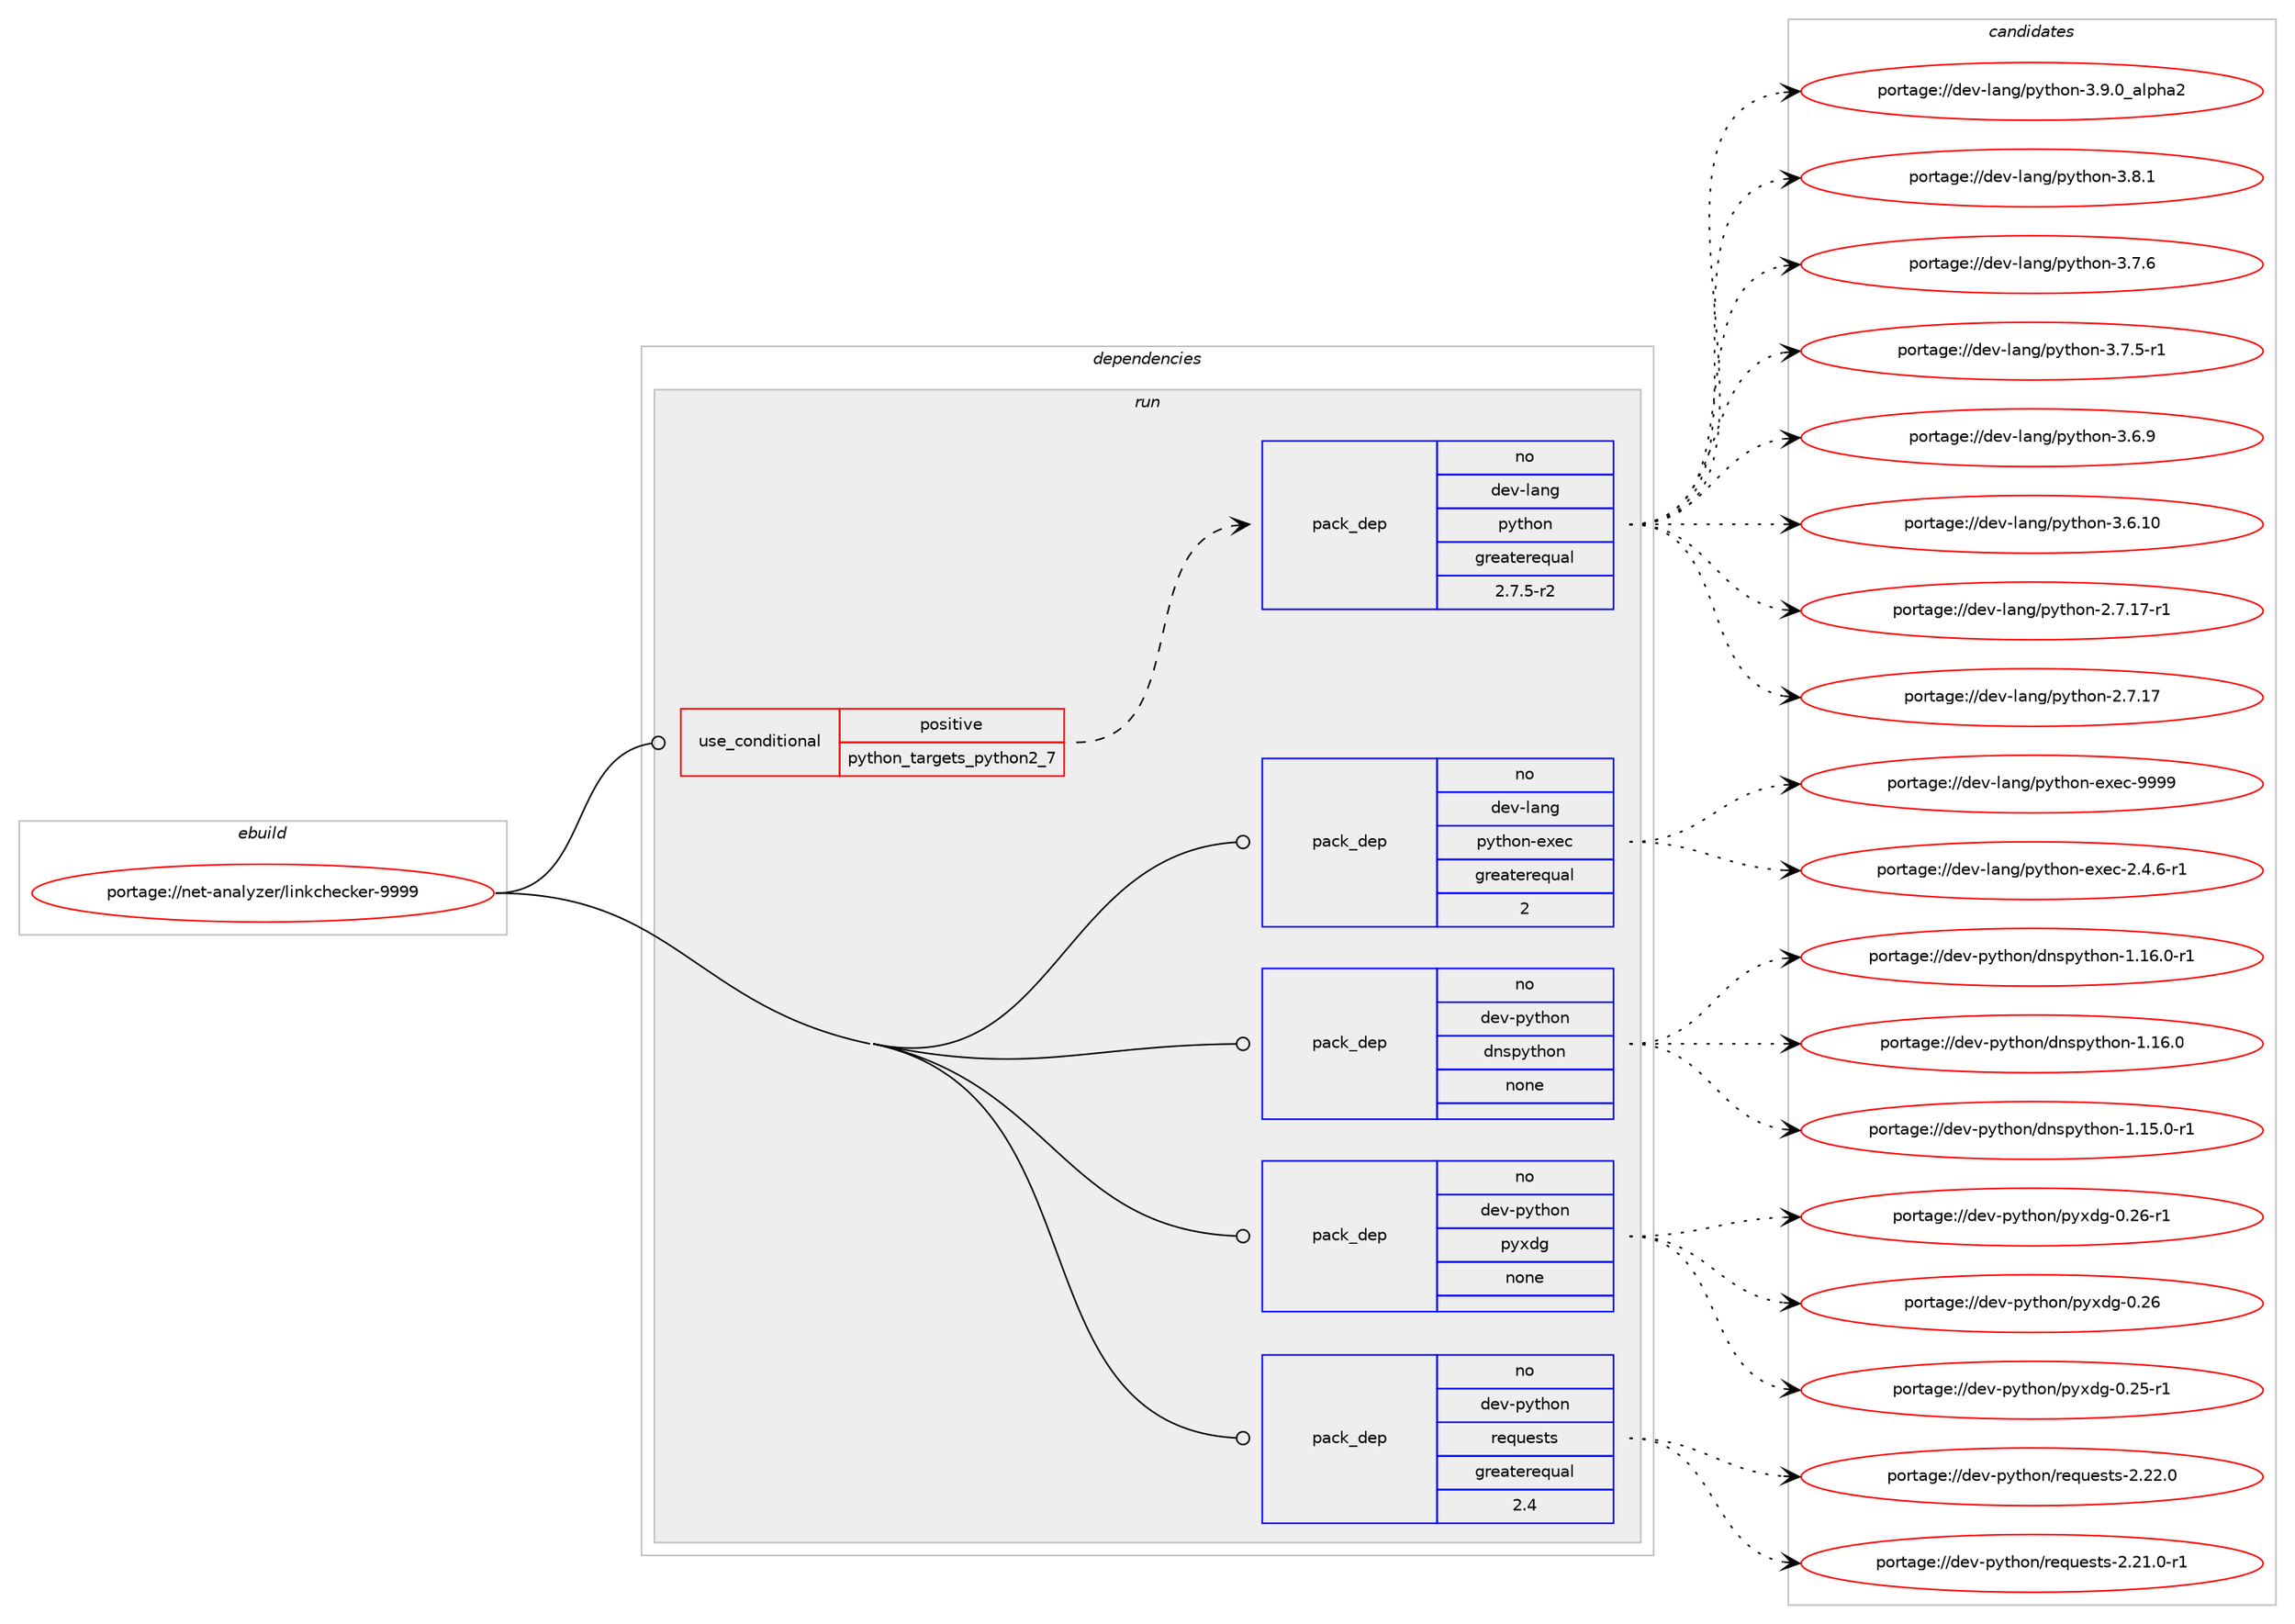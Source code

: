 digraph prolog {

# *************
# Graph options
# *************

newrank=true;
concentrate=true;
compound=true;
graph [rankdir=LR,fontname=Helvetica,fontsize=10,ranksep=1.5];#, ranksep=2.5, nodesep=0.2];
edge  [arrowhead=vee];
node  [fontname=Helvetica,fontsize=10];

# **********
# The ebuild
# **********

subgraph cluster_leftcol {
color=gray;
rank=same;
label=<<i>ebuild</i>>;
id [label="portage://net-analyzer/linkchecker-9999", color=red, width=4, href="../net-analyzer/linkchecker-9999.svg"];
}

# ****************
# The dependencies
# ****************

subgraph cluster_midcol {
color=gray;
label=<<i>dependencies</i>>;
subgraph cluster_compile {
fillcolor="#eeeeee";
style=filled;
label=<<i>compile</i>>;
}
subgraph cluster_compileandrun {
fillcolor="#eeeeee";
style=filled;
label=<<i>compile and run</i>>;
}
subgraph cluster_run {
fillcolor="#eeeeee";
style=filled;
label=<<i>run</i>>;
subgraph cond36890 {
dependency169681 [label=<<TABLE BORDER="0" CELLBORDER="1" CELLSPACING="0" CELLPADDING="4"><TR><TD ROWSPAN="3" CELLPADDING="10">use_conditional</TD></TR><TR><TD>positive</TD></TR><TR><TD>python_targets_python2_7</TD></TR></TABLE>>, shape=none, color=red];
subgraph pack130077 {
dependency169682 [label=<<TABLE BORDER="0" CELLBORDER="1" CELLSPACING="0" CELLPADDING="4" WIDTH="220"><TR><TD ROWSPAN="6" CELLPADDING="30">pack_dep</TD></TR><TR><TD WIDTH="110">no</TD></TR><TR><TD>dev-lang</TD></TR><TR><TD>python</TD></TR><TR><TD>greaterequal</TD></TR><TR><TD>2.7.5-r2</TD></TR></TABLE>>, shape=none, color=blue];
}
dependency169681:e -> dependency169682:w [weight=20,style="dashed",arrowhead="vee"];
}
id:e -> dependency169681:w [weight=20,style="solid",arrowhead="odot"];
subgraph pack130078 {
dependency169683 [label=<<TABLE BORDER="0" CELLBORDER="1" CELLSPACING="0" CELLPADDING="4" WIDTH="220"><TR><TD ROWSPAN="6" CELLPADDING="30">pack_dep</TD></TR><TR><TD WIDTH="110">no</TD></TR><TR><TD>dev-lang</TD></TR><TR><TD>python-exec</TD></TR><TR><TD>greaterequal</TD></TR><TR><TD>2</TD></TR></TABLE>>, shape=none, color=blue];
}
id:e -> dependency169683:w [weight=20,style="solid",arrowhead="odot"];
subgraph pack130079 {
dependency169684 [label=<<TABLE BORDER="0" CELLBORDER="1" CELLSPACING="0" CELLPADDING="4" WIDTH="220"><TR><TD ROWSPAN="6" CELLPADDING="30">pack_dep</TD></TR><TR><TD WIDTH="110">no</TD></TR><TR><TD>dev-python</TD></TR><TR><TD>dnspython</TD></TR><TR><TD>none</TD></TR><TR><TD></TD></TR></TABLE>>, shape=none, color=blue];
}
id:e -> dependency169684:w [weight=20,style="solid",arrowhead="odot"];
subgraph pack130080 {
dependency169685 [label=<<TABLE BORDER="0" CELLBORDER="1" CELLSPACING="0" CELLPADDING="4" WIDTH="220"><TR><TD ROWSPAN="6" CELLPADDING="30">pack_dep</TD></TR><TR><TD WIDTH="110">no</TD></TR><TR><TD>dev-python</TD></TR><TR><TD>pyxdg</TD></TR><TR><TD>none</TD></TR><TR><TD></TD></TR></TABLE>>, shape=none, color=blue];
}
id:e -> dependency169685:w [weight=20,style="solid",arrowhead="odot"];
subgraph pack130081 {
dependency169686 [label=<<TABLE BORDER="0" CELLBORDER="1" CELLSPACING="0" CELLPADDING="4" WIDTH="220"><TR><TD ROWSPAN="6" CELLPADDING="30">pack_dep</TD></TR><TR><TD WIDTH="110">no</TD></TR><TR><TD>dev-python</TD></TR><TR><TD>requests</TD></TR><TR><TD>greaterequal</TD></TR><TR><TD>2.4</TD></TR></TABLE>>, shape=none, color=blue];
}
id:e -> dependency169686:w [weight=20,style="solid",arrowhead="odot"];
}
}

# **************
# The candidates
# **************

subgraph cluster_choices {
rank=same;
color=gray;
label=<<i>candidates</i>>;

subgraph choice130077 {
color=black;
nodesep=1;
choice10010111845108971101034711212111610411111045514657464895971081121049750 [label="portage://dev-lang/python-3.9.0_alpha2", color=red, width=4,href="../dev-lang/python-3.9.0_alpha2.svg"];
choice100101118451089711010347112121116104111110455146564649 [label="portage://dev-lang/python-3.8.1", color=red, width=4,href="../dev-lang/python-3.8.1.svg"];
choice100101118451089711010347112121116104111110455146554654 [label="portage://dev-lang/python-3.7.6", color=red, width=4,href="../dev-lang/python-3.7.6.svg"];
choice1001011184510897110103471121211161041111104551465546534511449 [label="portage://dev-lang/python-3.7.5-r1", color=red, width=4,href="../dev-lang/python-3.7.5-r1.svg"];
choice100101118451089711010347112121116104111110455146544657 [label="portage://dev-lang/python-3.6.9", color=red, width=4,href="../dev-lang/python-3.6.9.svg"];
choice10010111845108971101034711212111610411111045514654464948 [label="portage://dev-lang/python-3.6.10", color=red, width=4,href="../dev-lang/python-3.6.10.svg"];
choice100101118451089711010347112121116104111110455046554649554511449 [label="portage://dev-lang/python-2.7.17-r1", color=red, width=4,href="../dev-lang/python-2.7.17-r1.svg"];
choice10010111845108971101034711212111610411111045504655464955 [label="portage://dev-lang/python-2.7.17", color=red, width=4,href="../dev-lang/python-2.7.17.svg"];
dependency169682:e -> choice10010111845108971101034711212111610411111045514657464895971081121049750:w [style=dotted,weight="100"];
dependency169682:e -> choice100101118451089711010347112121116104111110455146564649:w [style=dotted,weight="100"];
dependency169682:e -> choice100101118451089711010347112121116104111110455146554654:w [style=dotted,weight="100"];
dependency169682:e -> choice1001011184510897110103471121211161041111104551465546534511449:w [style=dotted,weight="100"];
dependency169682:e -> choice100101118451089711010347112121116104111110455146544657:w [style=dotted,weight="100"];
dependency169682:e -> choice10010111845108971101034711212111610411111045514654464948:w [style=dotted,weight="100"];
dependency169682:e -> choice100101118451089711010347112121116104111110455046554649554511449:w [style=dotted,weight="100"];
dependency169682:e -> choice10010111845108971101034711212111610411111045504655464955:w [style=dotted,weight="100"];
}
subgraph choice130078 {
color=black;
nodesep=1;
choice10010111845108971101034711212111610411111045101120101994557575757 [label="portage://dev-lang/python-exec-9999", color=red, width=4,href="../dev-lang/python-exec-9999.svg"];
choice10010111845108971101034711212111610411111045101120101994550465246544511449 [label="portage://dev-lang/python-exec-2.4.6-r1", color=red, width=4,href="../dev-lang/python-exec-2.4.6-r1.svg"];
dependency169683:e -> choice10010111845108971101034711212111610411111045101120101994557575757:w [style=dotted,weight="100"];
dependency169683:e -> choice10010111845108971101034711212111610411111045101120101994550465246544511449:w [style=dotted,weight="100"];
}
subgraph choice130079 {
color=black;
nodesep=1;
choice1001011184511212111610411111047100110115112121116104111110454946495446484511449 [label="portage://dev-python/dnspython-1.16.0-r1", color=red, width=4,href="../dev-python/dnspython-1.16.0-r1.svg"];
choice100101118451121211161041111104710011011511212111610411111045494649544648 [label="portage://dev-python/dnspython-1.16.0", color=red, width=4,href="../dev-python/dnspython-1.16.0.svg"];
choice1001011184511212111610411111047100110115112121116104111110454946495346484511449 [label="portage://dev-python/dnspython-1.15.0-r1", color=red, width=4,href="../dev-python/dnspython-1.15.0-r1.svg"];
dependency169684:e -> choice1001011184511212111610411111047100110115112121116104111110454946495446484511449:w [style=dotted,weight="100"];
dependency169684:e -> choice100101118451121211161041111104710011011511212111610411111045494649544648:w [style=dotted,weight="100"];
dependency169684:e -> choice1001011184511212111610411111047100110115112121116104111110454946495346484511449:w [style=dotted,weight="100"];
}
subgraph choice130080 {
color=black;
nodesep=1;
choice100101118451121211161041111104711212112010010345484650544511449 [label="portage://dev-python/pyxdg-0.26-r1", color=red, width=4,href="../dev-python/pyxdg-0.26-r1.svg"];
choice10010111845112121116104111110471121211201001034548465054 [label="portage://dev-python/pyxdg-0.26", color=red, width=4,href="../dev-python/pyxdg-0.26.svg"];
choice100101118451121211161041111104711212112010010345484650534511449 [label="portage://dev-python/pyxdg-0.25-r1", color=red, width=4,href="../dev-python/pyxdg-0.25-r1.svg"];
dependency169685:e -> choice100101118451121211161041111104711212112010010345484650544511449:w [style=dotted,weight="100"];
dependency169685:e -> choice10010111845112121116104111110471121211201001034548465054:w [style=dotted,weight="100"];
dependency169685:e -> choice100101118451121211161041111104711212112010010345484650534511449:w [style=dotted,weight="100"];
}
subgraph choice130081 {
color=black;
nodesep=1;
choice100101118451121211161041111104711410111311710111511611545504650504648 [label="portage://dev-python/requests-2.22.0", color=red, width=4,href="../dev-python/requests-2.22.0.svg"];
choice1001011184511212111610411111047114101113117101115116115455046504946484511449 [label="portage://dev-python/requests-2.21.0-r1", color=red, width=4,href="../dev-python/requests-2.21.0-r1.svg"];
dependency169686:e -> choice100101118451121211161041111104711410111311710111511611545504650504648:w [style=dotted,weight="100"];
dependency169686:e -> choice1001011184511212111610411111047114101113117101115116115455046504946484511449:w [style=dotted,weight="100"];
}
}

}
